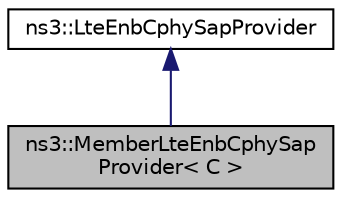 digraph "ns3::MemberLteEnbCphySapProvider&lt; C &gt;"
{
 // LATEX_PDF_SIZE
  edge [fontname="Helvetica",fontsize="10",labelfontname="Helvetica",labelfontsize="10"];
  node [fontname="Helvetica",fontsize="10",shape=record];
  Node1 [label="ns3::MemberLteEnbCphySap\lProvider\< C \>",height=0.2,width=0.4,color="black", fillcolor="grey75", style="filled", fontcolor="black",tooltip="Template for the implementation of the LteEnbCphySapProvider as a member of an owner class of type C ..."];
  Node2 -> Node1 [dir="back",color="midnightblue",fontsize="10",style="solid",fontname="Helvetica"];
  Node2 [label="ns3::LteEnbCphySapProvider",height=0.2,width=0.4,color="black", fillcolor="white", style="filled",URL="$classns3_1_1_lte_enb_cphy_sap_provider.html",tooltip="Service Access Point (SAP) offered by the UE PHY to the UE RRC for control purposes."];
}
